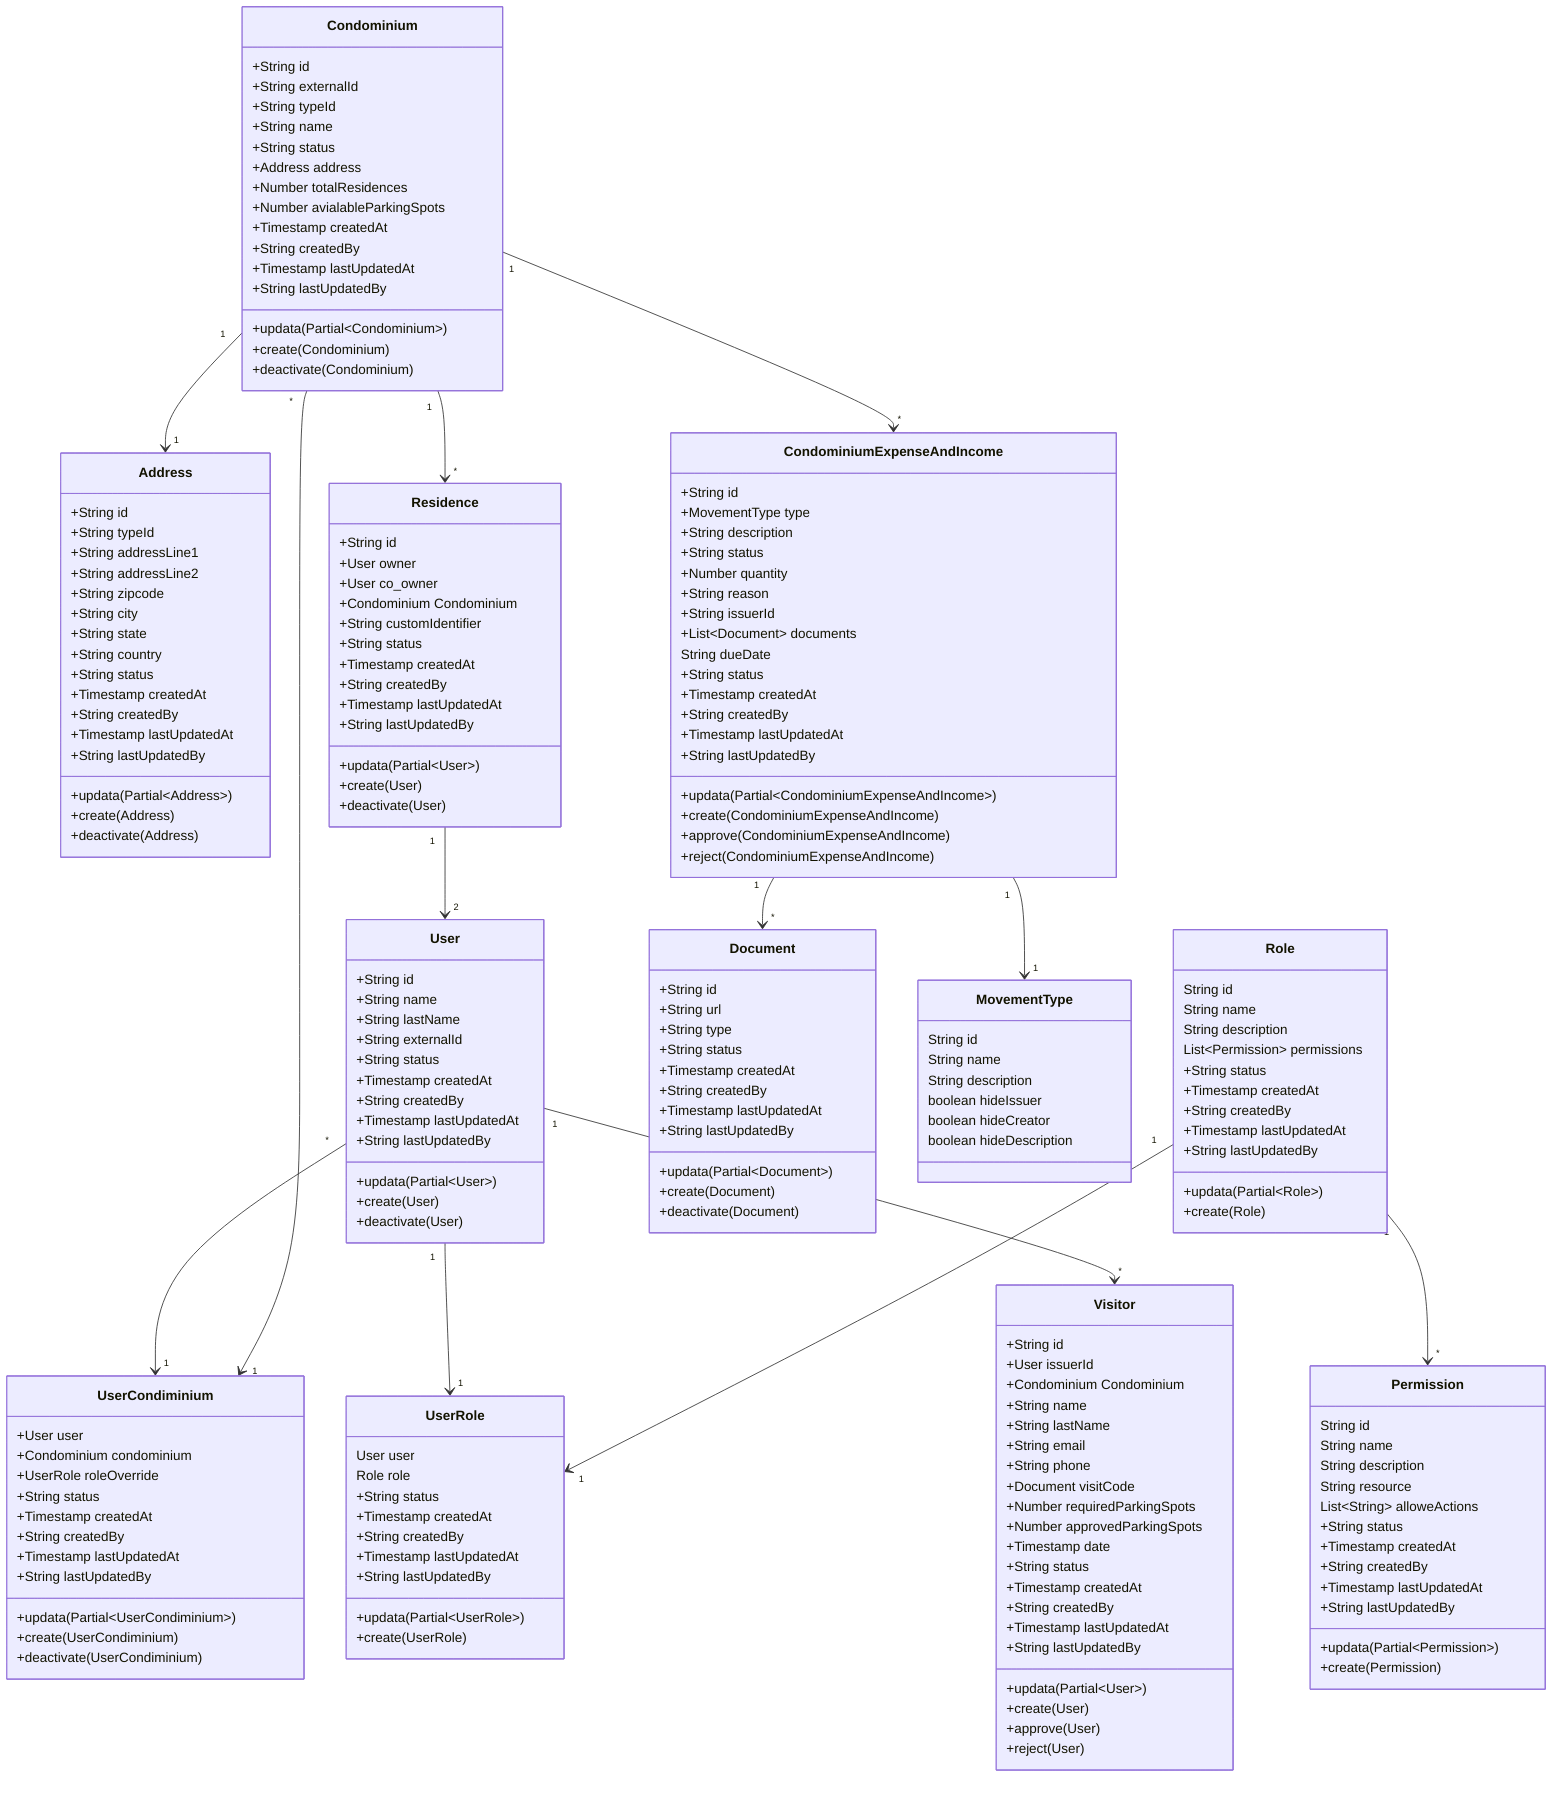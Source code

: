 classDiagram
    class User
    User : +String id
    User : +String name
    User : +String lastName
    User : +String externalId
    User : +String status
    User : +Timestamp createdAt
    User : +String createdBy
    User : +Timestamp lastUpdatedAt
    User : +String lastUpdatedBy
    User : +updata(Partial~User~)
    User : +create(User)
    User : +deactivate(User)

    class Permission
    Permission: String id
    Permission: String name
    Permission: String description
    Permission: String resource
    Permission: List~String~ alloweActions
    Permission : +String status
    Permission : +Timestamp createdAt
    Permission : +String createdBy
    Permission : +Timestamp lastUpdatedAt
    Permission : +String lastUpdatedBy
    Permission : +updata(Partial~Permission~)
    Permission : +create(Permission)

    class Role
    Role: String id
    Role: String name
    Role: String description
    Role: List~Permission~ permissions
    Role : +String status
    Role : +Timestamp createdAt
    Role : +String createdBy
    Role : +Timestamp lastUpdatedAt
    Role : +String lastUpdatedBy
    Role : +updata(Partial~Role~)
    Role : +create(Role)

    Role "1" --> "*" Permission

    class UserRole
    UserRole: User user
    UserRole: Role role
    UserRole : +String status
    UserRole : +Timestamp createdAt
    UserRole : +String createdBy
    UserRole : +Timestamp lastUpdatedAt
    UserRole : +String lastUpdatedBy
    UserRole : +updata(Partial~UserRole~)
    UserRole : +create(UserRole)

    User "1" --> "1" UserRole
    Role "1" --> "1" UserRole

    class Address
    Address : +String id
    Address : +String typeId
    Address : +String addressLine1
    Address : +String addressLine2
    Address : +String zipcode
    Address : +String city
    Address : +String state
    Address : +String country
    Address : +String status
    Address : +Timestamp createdAt
    Address : +String createdBy
    Address : +Timestamp lastUpdatedAt
    Address : +String lastUpdatedBy
    Address : +updata(Partial~Address~)
    Address : +create(Address)
    Address : +deactivate(Address)

    class Condominium
    Condominium : +String id
    Condominium : +String externalId
    Condominium : +String typeId
    Condominium : +String name
    Condominium : +String status
    Condominium : +Address address
    Condominium : +Number totalResidences
    Condominium : +Number avialableParkingSpots
    Condominium : +Timestamp createdAt
    Condominium : +String createdBy
    Condominium : +Timestamp lastUpdatedAt
    Condominium : +String lastUpdatedBy
    Condominium : +updata(Partial~Condominium~)
    Condominium : +create(Condominium)
    Condominium : +deactivate(Condominium)

    Condominium "1" --> "1" Address
    
    class UserCondiminium
    UserCondiminium : +User user
    UserCondiminium : +Condominium condominium
    UserCondiminium : +UserRole roleOverride
    UserCondiminium : +String status
    UserCondiminium : +Timestamp createdAt
    UserCondiminium : +String createdBy
    UserCondiminium : +Timestamp lastUpdatedAt
    UserCondiminium : +String lastUpdatedBy
    UserCondiminium : +updata(Partial~UserCondiminium~)
    UserCondiminium : +create(UserCondiminium)
    UserCondiminium : +deactivate(UserCondiminium)

    User "*" --> "1" UserCondiminium
    Condominium "*" --> "1" UserCondiminium

    class Document
    Document : +String id
    Document : +String url
    Document : +String type
    Document : +String status
    Document : +Timestamp createdAt
    Document : +String createdBy
    Document : +Timestamp lastUpdatedAt
    Document : +String lastUpdatedBy
    Document : +updata(Partial~Document~)
    Document : +create(Document)
    Document : +deactivate(Document)

    class MovementType
    MovementType: String id
    MovementType: String name
    MovementType: String description
    MovementType: boolean hideIssuer
    MovementType: boolean hideCreator
    MovementType: boolean hideDescription

    class CondominiumExpenseAndIncome
    CondominiumExpenseAndIncome : +String id
    CondominiumExpenseAndIncome : +MovementType type
    CondominiumExpenseAndIncome : +String description
    CondominiumExpenseAndIncome : +String status
    CondominiumExpenseAndIncome : +Number quantity
    CondominiumExpenseAndIncome : +String reason
    CondominiumExpenseAndIncome : +String issuerId
    CondominiumExpenseAndIncome : +List~Document~ documents
    CondominiumExpenseAndIncome : String dueDate
    CondominiumExpenseAndIncome : +String status
    CondominiumExpenseAndIncome : +Timestamp createdAt
    CondominiumExpenseAndIncome : +String createdBy
    CondominiumExpenseAndIncome : +Timestamp lastUpdatedAt
    CondominiumExpenseAndIncome : +String lastUpdatedBy
    CondominiumExpenseAndIncome : +updata(Partial~CondominiumExpenseAndIncome~)
    CondominiumExpenseAndIncome : +create(CondominiumExpenseAndIncome)
    CondominiumExpenseAndIncome : +approve(CondominiumExpenseAndIncome)
    CondominiumExpenseAndIncome : +reject(CondominiumExpenseAndIncome)

    Condominium "1" --> "*" CondominiumExpenseAndIncome
    CondominiumExpenseAndIncome "1" --> "*" Document
    CondominiumExpenseAndIncome "1" --> "1" MovementType

    class Residence
    Residence : +String id
    Residence : +User owner
    Residence : +User co_owner
    Residence : +Condominium Condominium
    Residence : +String customIdentifier
    Residence : +String status
    Residence : +Timestamp createdAt
    Residence : +String createdBy
    Residence : +Timestamp lastUpdatedAt
    Residence : +String lastUpdatedBy
    Residence : +updata(Partial~User~)
    Residence : +create(User)
    Residence : +deactivate(User)

    Condominium "1" --> "*" Residence
    Residence "1" --> "2" User

    class Visitor
    Visitor : +String id
    Visitor : +User issuerId
    Visitor : +Condominium Condominium
    Visitor : +String name
    Visitor : +String lastName
    Visitor : +String email
    Visitor : +String phone
    Visitor : +Document visitCode
    Visitor : +Number requiredParkingSpots
    Visitor : +Number approvedParkingSpots
    Visitor : +Timestamp date
    Visitor : +String status
    Visitor : +Timestamp createdAt
    Visitor : +String createdBy
    Visitor : +Timestamp lastUpdatedAt
    Visitor : +String lastUpdatedBy
    Visitor : +updata(Partial~User~)
    Visitor : +create(User)
    Visitor : +approve(User)
    Visitor : +reject(User)

    User "1" --> "*" Visitor
